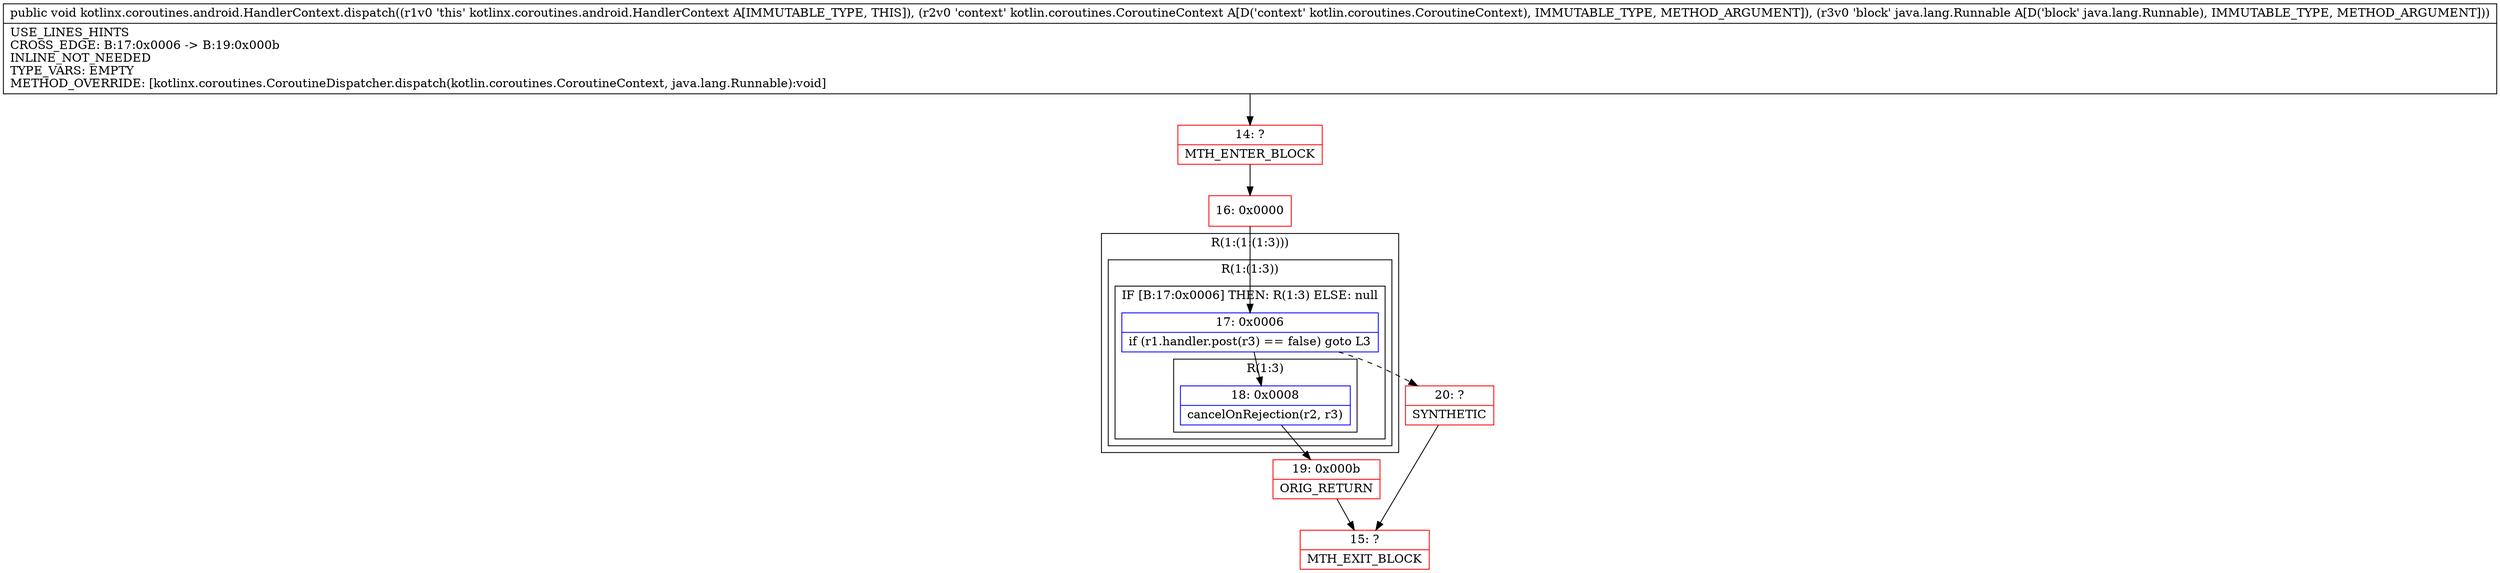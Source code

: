 digraph "CFG forkotlinx.coroutines.android.HandlerContext.dispatch(Lkotlin\/coroutines\/CoroutineContext;Ljava\/lang\/Runnable;)V" {
subgraph cluster_Region_882011571 {
label = "R(1:(1:(1:3)))";
node [shape=record,color=blue];
subgraph cluster_Region_400727295 {
label = "R(1:(1:3))";
node [shape=record,color=blue];
subgraph cluster_IfRegion_565634241 {
label = "IF [B:17:0x0006] THEN: R(1:3) ELSE: null";
node [shape=record,color=blue];
Node_17 [shape=record,label="{17\:\ 0x0006|if (r1.handler.post(r3) == false) goto L3\l}"];
subgraph cluster_Region_1634105074 {
label = "R(1:3)";
node [shape=record,color=blue];
Node_18 [shape=record,label="{18\:\ 0x0008|cancelOnRejection(r2, r3)\l}"];
}
}
}
}
Node_14 [shape=record,color=red,label="{14\:\ ?|MTH_ENTER_BLOCK\l}"];
Node_16 [shape=record,color=red,label="{16\:\ 0x0000}"];
Node_19 [shape=record,color=red,label="{19\:\ 0x000b|ORIG_RETURN\l}"];
Node_15 [shape=record,color=red,label="{15\:\ ?|MTH_EXIT_BLOCK\l}"];
Node_20 [shape=record,color=red,label="{20\:\ ?|SYNTHETIC\l}"];
MethodNode[shape=record,label="{public void kotlinx.coroutines.android.HandlerContext.dispatch((r1v0 'this' kotlinx.coroutines.android.HandlerContext A[IMMUTABLE_TYPE, THIS]), (r2v0 'context' kotlin.coroutines.CoroutineContext A[D('context' kotlin.coroutines.CoroutineContext), IMMUTABLE_TYPE, METHOD_ARGUMENT]), (r3v0 'block' java.lang.Runnable A[D('block' java.lang.Runnable), IMMUTABLE_TYPE, METHOD_ARGUMENT]))  | USE_LINES_HINTS\lCROSS_EDGE: B:17:0x0006 \-\> B:19:0x000b\lINLINE_NOT_NEEDED\lTYPE_VARS: EMPTY\lMETHOD_OVERRIDE: [kotlinx.coroutines.CoroutineDispatcher.dispatch(kotlin.coroutines.CoroutineContext, java.lang.Runnable):void]\l}"];
MethodNode -> Node_14;Node_17 -> Node_18;
Node_17 -> Node_20[style=dashed];
Node_18 -> Node_19;
Node_14 -> Node_16;
Node_16 -> Node_17;
Node_19 -> Node_15;
Node_20 -> Node_15;
}

